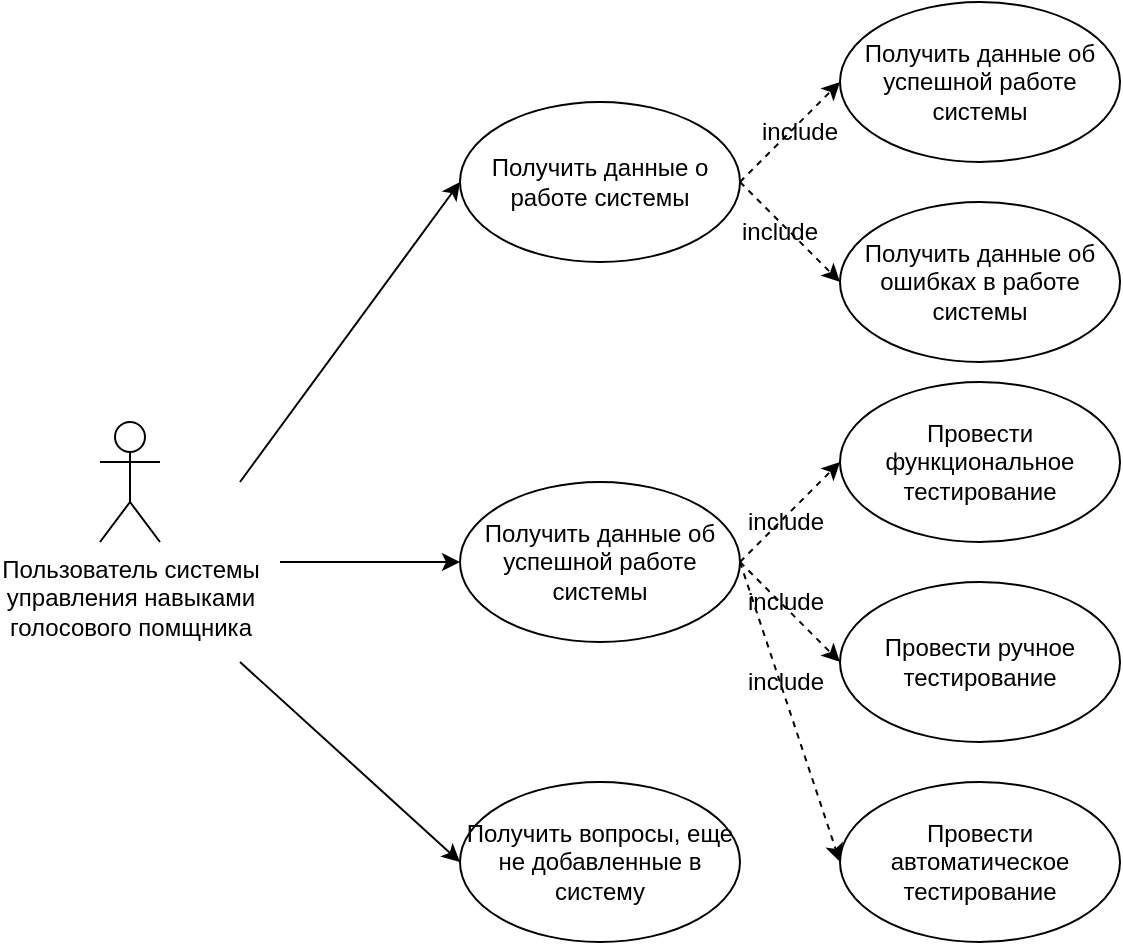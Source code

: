 <mxfile version="22.1.11" type="device">
  <diagram name="Страница — 1" id="tyrM2LkSH0HXEHI6bzi-">
    <mxGraphModel dx="1202" dy="668" grid="1" gridSize="10" guides="1" tooltips="1" connect="1" arrows="1" fold="1" page="1" pageScale="1" pageWidth="3300" pageHeight="4681" math="0" shadow="0">
      <root>
        <mxCell id="0" />
        <mxCell id="1" parent="0" />
        <mxCell id="2Qsb_KUKXyP1bk7EKIRI-3" value="Пользователь системы&lt;br&gt;управления навыками&lt;br&gt;голосового помщника" style="shape=umlActor;verticalLabelPosition=bottom;verticalAlign=top;html=1;outlineConnect=0;" vertex="1" parent="1">
          <mxGeometry x="370" y="410" width="30" height="60" as="geometry" />
        </mxCell>
        <mxCell id="2Qsb_KUKXyP1bk7EKIRI-4" value="Получить данные об успешной работе системы" style="ellipse;whiteSpace=wrap;html=1;" vertex="1" parent="1">
          <mxGeometry x="740" y="200" width="140" height="80" as="geometry" />
        </mxCell>
        <mxCell id="2Qsb_KUKXyP1bk7EKIRI-5" value="Получить данные об ошибках в работе системы" style="ellipse;whiteSpace=wrap;html=1;" vertex="1" parent="1">
          <mxGeometry x="740" y="300" width="140" height="80" as="geometry" />
        </mxCell>
        <mxCell id="2Qsb_KUKXyP1bk7EKIRI-6" value="Провести ручное тестирование" style="ellipse;whiteSpace=wrap;html=1;" vertex="1" parent="1">
          <mxGeometry x="740" y="490" width="140" height="80" as="geometry" />
        </mxCell>
        <mxCell id="2Qsb_KUKXyP1bk7EKIRI-7" value="Провести функциональное тестирование" style="ellipse;whiteSpace=wrap;html=1;" vertex="1" parent="1">
          <mxGeometry x="740" y="390" width="140" height="80" as="geometry" />
        </mxCell>
        <mxCell id="2Qsb_KUKXyP1bk7EKIRI-8" value="Получить данные о работе системы" style="ellipse;whiteSpace=wrap;html=1;" vertex="1" parent="1">
          <mxGeometry x="550" y="250" width="140" height="80" as="geometry" />
        </mxCell>
        <mxCell id="2Qsb_KUKXyP1bk7EKIRI-9" value="Получить данные об успешной работе системы" style="ellipse;whiteSpace=wrap;html=1;" vertex="1" parent="1">
          <mxGeometry x="550" y="440" width="140" height="80" as="geometry" />
        </mxCell>
        <mxCell id="2Qsb_KUKXyP1bk7EKIRI-10" value="Получить вопросы, еще не добавленные в систему" style="ellipse;whiteSpace=wrap;html=1;" vertex="1" parent="1">
          <mxGeometry x="550" y="590" width="140" height="80" as="geometry" />
        </mxCell>
        <mxCell id="2Qsb_KUKXyP1bk7EKIRI-11" value="" style="endArrow=classic;html=1;rounded=0;entryX=0;entryY=0.5;entryDx=0;entryDy=0;" edge="1" parent="1" target="2Qsb_KUKXyP1bk7EKIRI-8">
          <mxGeometry width="50" height="50" relative="1" as="geometry">
            <mxPoint x="440" y="440" as="sourcePoint" />
            <mxPoint x="810" y="470" as="targetPoint" />
          </mxGeometry>
        </mxCell>
        <mxCell id="2Qsb_KUKXyP1bk7EKIRI-12" value="" style="endArrow=classic;html=1;rounded=0;entryX=0;entryY=0.5;entryDx=0;entryDy=0;" edge="1" parent="1" target="2Qsb_KUKXyP1bk7EKIRI-9">
          <mxGeometry width="50" height="50" relative="1" as="geometry">
            <mxPoint x="460" y="480" as="sourcePoint" />
            <mxPoint x="810" y="470" as="targetPoint" />
          </mxGeometry>
        </mxCell>
        <mxCell id="2Qsb_KUKXyP1bk7EKIRI-13" value="" style="endArrow=classic;html=1;rounded=0;entryX=0.106;entryY=0.189;entryDx=0;entryDy=0;entryPerimeter=0;strokeColor=none;" edge="1" parent="1" target="2Qsb_KUKXyP1bk7EKIRI-10">
          <mxGeometry width="50" height="50" relative="1" as="geometry">
            <mxPoint x="460" y="500" as="sourcePoint" />
            <mxPoint x="810" y="470" as="targetPoint" />
          </mxGeometry>
        </mxCell>
        <mxCell id="2Qsb_KUKXyP1bk7EKIRI-14" value="include" style="text;html=1;strokeColor=none;fillColor=none;align=center;verticalAlign=middle;whiteSpace=wrap;rounded=0;" vertex="1" parent="1">
          <mxGeometry x="690" y="250" width="60" height="30" as="geometry" />
        </mxCell>
        <mxCell id="2Qsb_KUKXyP1bk7EKIRI-15" value="include" style="text;html=1;strokeColor=none;fillColor=none;align=center;verticalAlign=middle;whiteSpace=wrap;rounded=0;" vertex="1" parent="1">
          <mxGeometry x="680" y="300" width="60" height="30" as="geometry" />
        </mxCell>
        <mxCell id="2Qsb_KUKXyP1bk7EKIRI-16" value="include" style="text;html=1;strokeColor=none;fillColor=none;align=center;verticalAlign=middle;whiteSpace=wrap;rounded=0;" vertex="1" parent="1">
          <mxGeometry x="683" y="490" width="60" height="20" as="geometry" />
        </mxCell>
        <mxCell id="2Qsb_KUKXyP1bk7EKIRI-17" value="" style="endArrow=classic;html=1;rounded=0;exitX=1;exitY=0.5;exitDx=0;exitDy=0;entryX=0;entryY=0.5;entryDx=0;entryDy=0;dashed=1;" edge="1" parent="1" source="2Qsb_KUKXyP1bk7EKIRI-8" target="2Qsb_KUKXyP1bk7EKIRI-4">
          <mxGeometry width="50" height="50" relative="1" as="geometry">
            <mxPoint x="710" y="370" as="sourcePoint" />
            <mxPoint x="760" y="320" as="targetPoint" />
          </mxGeometry>
        </mxCell>
        <mxCell id="2Qsb_KUKXyP1bk7EKIRI-18" value="" style="endArrow=classic;html=1;rounded=0;exitX=1;exitY=0.5;exitDx=0;exitDy=0;entryX=0;entryY=0.5;entryDx=0;entryDy=0;dashed=1;" edge="1" parent="1" source="2Qsb_KUKXyP1bk7EKIRI-8" target="2Qsb_KUKXyP1bk7EKIRI-5">
          <mxGeometry width="50" height="50" relative="1" as="geometry">
            <mxPoint x="710" y="370" as="sourcePoint" />
            <mxPoint x="760" y="320" as="targetPoint" />
          </mxGeometry>
        </mxCell>
        <mxCell id="2Qsb_KUKXyP1bk7EKIRI-19" value="" style="endArrow=classic;html=1;rounded=0;exitX=1;exitY=0.5;exitDx=0;exitDy=0;entryX=0;entryY=0.5;entryDx=0;entryDy=0;dashed=1;" edge="1" parent="1" source="2Qsb_KUKXyP1bk7EKIRI-9" target="2Qsb_KUKXyP1bk7EKIRI-7">
          <mxGeometry width="50" height="50" relative="1" as="geometry">
            <mxPoint x="710" y="540" as="sourcePoint" />
            <mxPoint x="760" y="490" as="targetPoint" />
          </mxGeometry>
        </mxCell>
        <mxCell id="2Qsb_KUKXyP1bk7EKIRI-20" value="" style="endArrow=classic;html=1;rounded=0;exitX=1;exitY=0.5;exitDx=0;exitDy=0;entryX=0;entryY=0.5;entryDx=0;entryDy=0;dashed=1;" edge="1" parent="1" source="2Qsb_KUKXyP1bk7EKIRI-9" target="2Qsb_KUKXyP1bk7EKIRI-6">
          <mxGeometry width="50" height="50" relative="1" as="geometry">
            <mxPoint x="710" y="540" as="sourcePoint" />
            <mxPoint x="760" y="490" as="targetPoint" />
          </mxGeometry>
        </mxCell>
        <mxCell id="2Qsb_KUKXyP1bk7EKIRI-21" value="include" style="text;html=1;strokeColor=none;fillColor=none;align=center;verticalAlign=middle;whiteSpace=wrap;rounded=0;" vertex="1" parent="1">
          <mxGeometry x="683" y="450" width="60" height="20" as="geometry" />
        </mxCell>
        <mxCell id="2Qsb_KUKXyP1bk7EKIRI-22" value="" style="endArrow=classic;html=1;rounded=0;entryX=0;entryY=0.5;entryDx=0;entryDy=0;" edge="1" parent="1" target="2Qsb_KUKXyP1bk7EKIRI-10">
          <mxGeometry width="50" height="50" relative="1" as="geometry">
            <mxPoint x="440" y="530" as="sourcePoint" />
            <mxPoint x="760" y="490" as="targetPoint" />
          </mxGeometry>
        </mxCell>
        <mxCell id="2Qsb_KUKXyP1bk7EKIRI-23" value="Провести автоматическое тестирование" style="ellipse;whiteSpace=wrap;html=1;" vertex="1" parent="1">
          <mxGeometry x="740" y="590" width="140" height="80" as="geometry" />
        </mxCell>
        <mxCell id="2Qsb_KUKXyP1bk7EKIRI-24" value="" style="endArrow=classic;html=1;rounded=0;exitX=1;exitY=0.5;exitDx=0;exitDy=0;entryX=0;entryY=0.5;entryDx=0;entryDy=0;dashed=1;" edge="1" parent="1" source="2Qsb_KUKXyP1bk7EKIRI-9" target="2Qsb_KUKXyP1bk7EKIRI-23">
          <mxGeometry width="50" height="50" relative="1" as="geometry">
            <mxPoint x="700" y="490" as="sourcePoint" />
            <mxPoint x="750" y="540" as="targetPoint" />
          </mxGeometry>
        </mxCell>
        <mxCell id="2Qsb_KUKXyP1bk7EKIRI-25" value="include" style="text;html=1;strokeColor=none;fillColor=none;align=center;verticalAlign=middle;whiteSpace=wrap;rounded=0;" vertex="1" parent="1">
          <mxGeometry x="683" y="530" width="60" height="20" as="geometry" />
        </mxCell>
      </root>
    </mxGraphModel>
  </diagram>
</mxfile>
